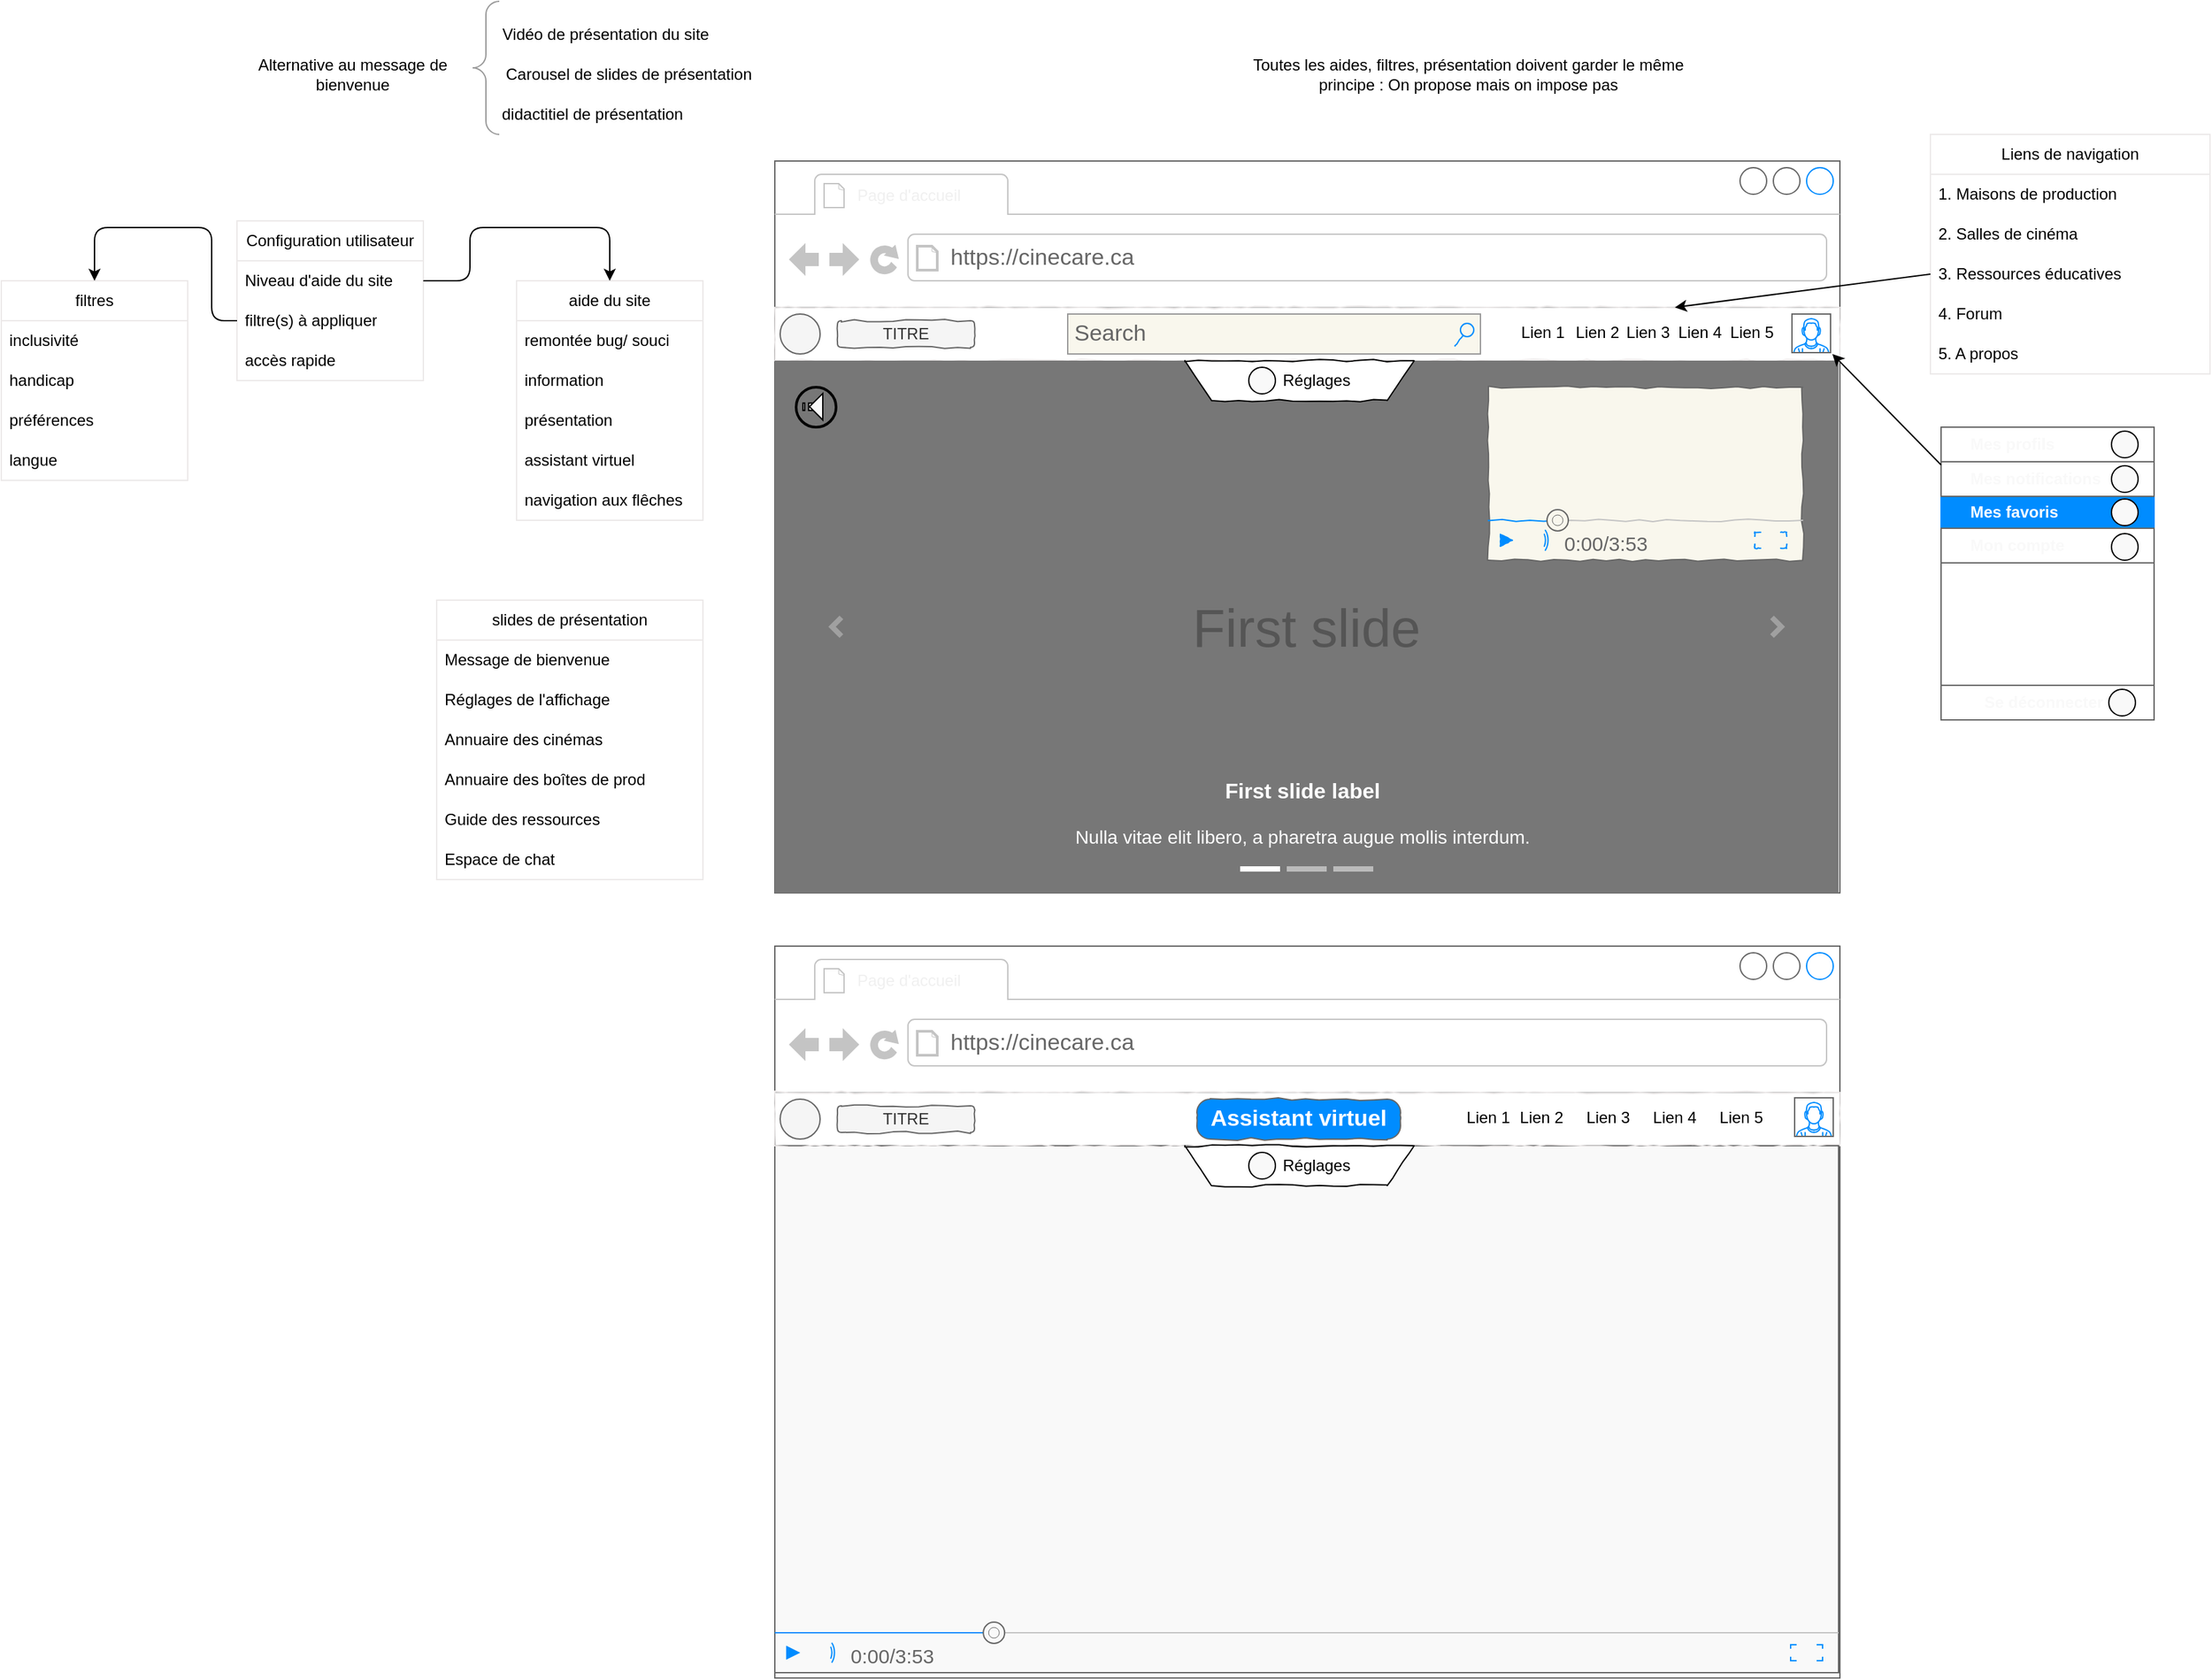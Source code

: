 <mxfile>
    <diagram id="3q-qG4mRz-fF5L1ljN0T" name="Accueil - Wireframe">
        <mxGraphModel dx="4029" dy="1125" grid="1" gridSize="10" guides="1" tooltips="1" connect="1" arrows="1" fold="1" page="1" pageScale="1" pageWidth="827" pageHeight="1169" math="0" shadow="0">
            <root>
                <mxCell id="0"/>
                <mxCell id="1" parent="0"/>
                <mxCell id="2" value="" style="strokeWidth=1;shadow=0;dashed=0;align=center;html=1;shape=mxgraph.mockup.containers.browserWindow;rSize=0;strokeColor=#666666;strokeColor2=#008cff;strokeColor3=#c4c4c4;mainText=,;recursiveResize=0;fillColor=default;" parent="1" vertex="1">
                    <mxGeometry x="-386" y="160" width="800" height="550" as="geometry"/>
                </mxCell>
                <mxCell id="3" value="&lt;span style=&quot;color: rgb(240, 240, 240); font-size: 12px; text-align: center;&quot;&gt;Page d'accueil&lt;/span&gt;" style="strokeWidth=1;shadow=0;dashed=0;align=center;html=1;shape=mxgraph.mockup.containers.anchor;fontSize=17;fontColor=#666666;align=left;" parent="2" vertex="1">
                    <mxGeometry x="60" y="12" width="110" height="26" as="geometry"/>
                </mxCell>
                <mxCell id="4" value="https://cinecare.ca" style="strokeWidth=1;shadow=0;dashed=0;align=center;html=1;shape=mxgraph.mockup.containers.anchor;rSize=0;fontSize=17;fontColor=#666666;align=left;" parent="2" vertex="1">
                    <mxGeometry x="130" y="60" width="250" height="26" as="geometry"/>
                </mxCell>
                <mxCell id="5" value="" style="rounded=0;whiteSpace=wrap;html=1;comic=1;fillColor=none;strokeColor=#ece9e9;" parent="2" vertex="1">
                    <mxGeometry y="110" width="800" height="40" as="geometry"/>
                </mxCell>
                <mxCell id="6" value="TITRE" style="rounded=1;whiteSpace=wrap;html=1;strokeColor=#666666;fillColor=#f5f5f5;comic=1;fontColor=#333333;" parent="2" vertex="1">
                    <mxGeometry x="47" y="120" width="103" height="20" as="geometry"/>
                </mxCell>
                <mxCell id="7" value="" style="ellipse;whiteSpace=wrap;html=1;aspect=fixed;strokeColor=#666666;fillColor=#f5f5f5;comic=1;fontColor=#333333;" parent="2" vertex="1">
                    <mxGeometry x="4" y="115" width="30" height="30" as="geometry"/>
                </mxCell>
                <mxCell id="8" value="First slide" style="html=1;shadow=0;dashed=0;strokeColor=none;strokeWidth=1;fillColor=#777777;fontColor=#555555;whiteSpace=wrap;align=center;verticalAlign=middle;fontStyle=0;fontSize=40;" parent="2" vertex="1">
                    <mxGeometry y="150" width="799" height="400" as="geometry"/>
                </mxCell>
                <mxCell id="9" value="" style="html=1;verticalLabelPosition=bottom;labelBackgroundColor=#ffffff;verticalAlign=top;shadow=0;dashed=0;strokeWidth=4;shape=mxgraph.ios7.misc.more;strokeColor=#a0a0a0;fillColor=#F9F9F9;" parent="8" vertex="1">
                    <mxGeometry x="1" y="0.5" width="7" height="14" relative="1" as="geometry">
                        <mxPoint x="-50" y="-7" as="offset"/>
                    </mxGeometry>
                </mxCell>
                <mxCell id="10" value="" style="flipH=1;html=1;verticalLabelPosition=bottom;labelBackgroundColor=#ffffff;verticalAlign=top;shadow=0;dashed=0;strokeWidth=4;shape=mxgraph.ios7.misc.more;strokeColor=#a0a0a0;fillColor=#F9F9F9;" parent="8" vertex="1">
                    <mxGeometry y="0.5" width="7" height="14" relative="1" as="geometry">
                        <mxPoint x="43" y="-7" as="offset"/>
                    </mxGeometry>
                </mxCell>
                <mxCell id="11" value="" style="html=1;shadow=0;strokeColor=none;fillColor=#ffffff;" parent="8" vertex="1">
                    <mxGeometry x="0.5" y="1" width="30" height="4" relative="1" as="geometry">
                        <mxPoint x="-50" y="-20" as="offset"/>
                    </mxGeometry>
                </mxCell>
                <mxCell id="12" value="" style="html=1;shadow=0;strokeColor=none;fillColor=#BBBBBB;" parent="8" vertex="1">
                    <mxGeometry x="0.5" y="1" width="30" height="4" relative="1" as="geometry">
                        <mxPoint x="-15" y="-20" as="offset"/>
                    </mxGeometry>
                </mxCell>
                <mxCell id="13" value="" style="html=1;shadow=0;strokeColor=none;fillColor=#BBBBBB;" parent="8" vertex="1">
                    <mxGeometry x="0.5" y="1" width="30" height="4" relative="1" as="geometry">
                        <mxPoint x="20" y="-20" as="offset"/>
                    </mxGeometry>
                </mxCell>
                <mxCell id="14" value="&lt;font style=&quot;font-size: 16px&quot;&gt;&lt;b&gt;First slide label&lt;/b&gt;&lt;/font&gt;&lt;br style=&quot;font-size: 14px&quot;&gt;&lt;br style=&quot;font-size: 14px&quot;&gt;Nulla vitae elit libero, a pharetra augue mollis interdum." style="html=1;shadow=0;strokeColor=none;fillColor=none;resizeWidth=1;fontColor=#FFFFFF;fontSize=14;" parent="8" vertex="1">
                    <mxGeometry y="1" width="791.98" height="60" relative="1" as="geometry">
                        <mxPoint y="-90" as="offset"/>
                    </mxGeometry>
                </mxCell>
                <mxCell id="15" value="" style="group" parent="8" vertex="1" connectable="0">
                    <mxGeometry x="16" y="70" width="30" height="30" as="geometry"/>
                </mxCell>
                <mxCell id="16" value="" style="rounded=0;whiteSpace=wrap;html=1;fillColor=#F9F9F9;rotation=-90;" parent="8" vertex="1">
                    <mxGeometry x="19" y="34.02" width="5.53" height="1.29" as="geometry"/>
                </mxCell>
                <mxCell id="17" value="" style="rounded=0;whiteSpace=wrap;html=1;fillColor=#F9F9F9;rotation=-90;" parent="8" vertex="1">
                    <mxGeometry x="25.25" y="32.04" width="5.53" height="5.25" as="geometry"/>
                </mxCell>
                <mxCell id="18" value="" style="shape=trapezoid;perimeter=trapezoidPerimeter;whiteSpace=wrap;html=1;fixedSize=1;fillColor=#F9F9F9;rotation=-90;" parent="8" vertex="1">
                    <mxGeometry x="21.02" y="29.667" width="20" height="10" as="geometry"/>
                </mxCell>
                <mxCell id="19" value="" style="ellipse;whiteSpace=wrap;html=1;aspect=fixed;fillColor=none;strokeWidth=2;" parent="8" vertex="1">
                    <mxGeometry x="16" y="20" width="30" height="30" as="geometry"/>
                </mxCell>
                <mxCell id="20" value="" style="group" parent="8" vertex="1" connectable="0">
                    <mxGeometry x="876" y="50" width="160" height="220" as="geometry"/>
                </mxCell>
                <mxCell id="21" value="" style="strokeWidth=1;shadow=0;dashed=0;align=center;html=1;shape=mxgraph.mockup.containers.rrect;rSize=0;strokeColor=#666666;" parent="20" vertex="1">
                    <mxGeometry width="160" height="220" as="geometry"/>
                </mxCell>
                <mxCell id="22" value="" style="strokeColor=inherit;fillColor=inherit;gradientColor=inherit;strokeWidth=1;shadow=0;dashed=0;align=left;html=1;shape=mxgraph.mockup.containers.rrect;rSize=0;fontSize=12;fontColor=#F9F9F9;fontStyle=1;resizeWidth=1;labelPosition=center;verticalLabelPosition=middle;verticalAlign=middle;" parent="21" vertex="1">
                    <mxGeometry width="160" height="26" relative="1" as="geometry"/>
                </mxCell>
                <mxCell id="23" value="" style="strokeColor=inherit;fillColor=inherit;gradientColor=inherit;strokeWidth=1;shadow=0;dashed=0;align=left;html=1;shape=mxgraph.mockup.containers.rrect;rSize=0;fontSize=12;fontColor=#F9F9F9;fontStyle=1;resizeWidth=1;labelPosition=center;verticalLabelPosition=middle;verticalAlign=middle;" parent="21" vertex="1">
                    <mxGeometry width="160" height="26" relative="1" as="geometry">
                        <mxPoint y="26" as="offset"/>
                    </mxGeometry>
                </mxCell>
                <mxCell id="24" value="" style="strokeWidth=1;shadow=0;dashed=0;align=left;html=1;shape=mxgraph.mockup.containers.rrect;rSize=0;fontSize=12;fontColor=#ffffff;fontStyle=1;fillColor=#008cff;strokeColor=#008cff;resizeWidth=1;labelPosition=center;verticalLabelPosition=middle;verticalAlign=middle;" parent="21" vertex="1">
                    <mxGeometry width="160" height="23" relative="1" as="geometry">
                        <mxPoint y="53" as="offset"/>
                    </mxGeometry>
                </mxCell>
                <mxCell id="25" value="" style="strokeColor=inherit;fillColor=inherit;gradientColor=inherit;strokeWidth=1;shadow=0;dashed=0;align=left;html=1;shape=mxgraph.mockup.containers.rrect;rSize=0;fontSize=12;fontColor=#F9F9F9;fontStyle=1;resizeWidth=1;labelPosition=center;verticalLabelPosition=middle;verticalAlign=middle;" parent="21" vertex="1">
                    <mxGeometry y="1" width="160" height="26" relative="1" as="geometry">
                        <mxPoint y="-144" as="offset"/>
                    </mxGeometry>
                </mxCell>
                <mxCell id="26" value="&lt;div style=&quot;font-size: 12px;&quot;&gt;&lt;span style=&quot;font-size: 12px; background-color: initial;&quot;&gt;Se déconnecter&amp;nbsp;&amp;nbsp;&lt;/span&gt;&lt;/div&gt;" style="strokeColor=inherit;fillColor=inherit;gradientColor=inherit;strokeWidth=1;shadow=0;dashed=0;align=center;html=1;shape=mxgraph.mockup.containers.rrect;rSize=0;fontSize=12;fontColor=#F9F9F9;fontStyle=1;resizeWidth=1;" parent="21" vertex="1">
                    <mxGeometry y="194" width="160" height="26" as="geometry"/>
                </mxCell>
                <mxCell id="27" value="" style="ellipse;whiteSpace=wrap;html=1;aspect=fixed;fillColor=#F9F9F9;" parent="21" vertex="1">
                    <mxGeometry x="126" y="197" width="20" height="20" as="geometry"/>
                </mxCell>
                <mxCell id="28" value="" style="ellipse;whiteSpace=wrap;html=1;aspect=fixed;fillColor=#F9F9F9;" parent="21" vertex="1">
                    <mxGeometry x="128" y="29" width="20" height="20" as="geometry"/>
                </mxCell>
                <mxCell id="29" value="" style="ellipse;whiteSpace=wrap;html=1;aspect=fixed;fillColor=#F9F9F9;" parent="21" vertex="1">
                    <mxGeometry x="128" y="80" width="20" height="20" as="geometry"/>
                </mxCell>
                <mxCell id="30" value="&lt;span style=&quot;font-weight: 700;&quot;&gt;Mes profils&lt;/span&gt;" style="text;html=1;strokeColor=none;fillColor=none;align=left;verticalAlign=middle;whiteSpace=wrap;rounded=0;fontSize=12;fontColor=#F9F9F9;" parent="21" vertex="1">
                    <mxGeometry x="20" width="140" height="26" as="geometry"/>
                </mxCell>
                <mxCell id="31" value="" style="ellipse;whiteSpace=wrap;html=1;aspect=fixed;fillColor=#F9F9F9;" parent="20" vertex="1">
                    <mxGeometry x="128" y="3" width="20" height="20" as="geometry"/>
                </mxCell>
                <mxCell id="32" value="" style="ellipse;whiteSpace=wrap;html=1;aspect=fixed;fillColor=#F9F9F9;" parent="20" vertex="1">
                    <mxGeometry x="128" y="54" width="20" height="20" as="geometry"/>
                </mxCell>
                <mxCell id="33" value="&lt;span style=&quot;font-weight: 700;&quot;&gt;Mes notifications&lt;/span&gt;" style="text;html=1;strokeColor=none;fillColor=none;align=left;verticalAlign=middle;whiteSpace=wrap;rounded=0;fontSize=12;fontColor=#F9F9F9;" parent="20" vertex="1">
                    <mxGeometry x="20" y="26" width="140" height="26" as="geometry"/>
                </mxCell>
                <mxCell id="34" value="&lt;span style=&quot;color: rgb(255, 255, 255); font-weight: 700;&quot;&gt;Mes favoris&lt;/span&gt;" style="text;html=1;strokeColor=none;fillColor=none;align=left;verticalAlign=middle;whiteSpace=wrap;rounded=0;fontSize=12;fontColor=#F9F9F9;" parent="20" vertex="1">
                    <mxGeometry x="20" y="51" width="140" height="25" as="geometry"/>
                </mxCell>
                <mxCell id="35" value="&lt;span style=&quot;font-weight: 700;&quot;&gt;Mon compte&lt;/span&gt;" style="text;html=1;strokeColor=none;fillColor=none;align=left;verticalAlign=middle;whiteSpace=wrap;rounded=0;fontSize=12;fontColor=#F9F9F9;" parent="20" vertex="1">
                    <mxGeometry x="20" y="76" width="140" height="26" as="geometry"/>
                </mxCell>
                <mxCell id="36" value="" style="verticalLabelPosition=bottom;shadow=0;dashed=0;align=center;html=1;verticalAlign=top;strokeWidth=1;shape=mxgraph.mockup.containers.videoPlayer;strokeColor=#666666;strokeColor2=#008cff;strokeColor3=#c4c4c4;textColor=#666666;fillColor2=#008cff;barHeight=30;barPos=20;rounded=1;comic=1;fontFamily=Helvetica;fontSize=14;fontColor=default;fillColor=#f9f7ed;" parent="8" vertex="1">
                    <mxGeometry x="536" y="20" width="236" height="130" as="geometry"/>
                </mxCell>
                <mxCell id="37" value="Lien 3" style="text;html=1;strokeColor=none;fillColor=none;align=center;verticalAlign=middle;whiteSpace=wrap;rounded=0;" parent="2" vertex="1">
                    <mxGeometry x="626" y="114" width="60" height="30" as="geometry"/>
                </mxCell>
                <mxCell id="38" value="" style="group" parent="2" vertex="1" connectable="0">
                    <mxGeometry x="308" y="150" width="172" height="30" as="geometry"/>
                </mxCell>
                <mxCell id="39" value="" style="shape=trapezoid;perimeter=trapezoidPerimeter;whiteSpace=wrap;html=1;fixedSize=1;rotation=-180;comic=1" parent="38" vertex="1">
                    <mxGeometry width="172" height="30" as="geometry"/>
                </mxCell>
                <mxCell id="40" value="" style="group" parent="38" vertex="1" connectable="0">
                    <mxGeometry x="48" width="81" height="30" as="geometry"/>
                </mxCell>
                <mxCell id="41" value="" style="ellipse;whiteSpace=wrap;html=1;aspect=fixed;fillColor=#F9F9F9;" parent="40" vertex="1">
                    <mxGeometry y="5" width="20" height="20" as="geometry"/>
                </mxCell>
                <mxCell id="42" value="Réglages" style="text;html=1;strokeColor=none;fillColor=none;align=center;verticalAlign=middle;whiteSpace=wrap;rounded=0;" parent="40" vertex="1">
                    <mxGeometry x="21" width="60" height="30" as="geometry"/>
                </mxCell>
                <mxCell id="43" value="" style="strokeWidth=1;shadow=0;dashed=0;align=center;html=1;shape=mxgraph.mockup.containers.browserWindow;rSize=0;strokeColor=#666666;strokeColor2=#008cff;strokeColor3=#c4c4c4;mainText=,;recursiveResize=0;fillColor=default;" parent="1" vertex="1">
                    <mxGeometry x="-386" y="750" width="800" height="550" as="geometry"/>
                </mxCell>
                <mxCell id="44" value="" style="verticalLabelPosition=bottom;shadow=0;dashed=0;align=center;html=1;verticalAlign=top;strokeWidth=1;shape=mxgraph.mockup.containers.videoPlayer;strokeColor=#666666;strokeColor2=#008cff;strokeColor3=#c4c4c4;textColor=#666666;fillColor2=#008cff;barHeight=30;barPos=20;fillColor=#F9F9F9;" parent="43" vertex="1">
                    <mxGeometry y="150" width="799" height="396" as="geometry"/>
                </mxCell>
                <mxCell id="45" value="&lt;span style=&quot;color: rgb(240, 240, 240); font-size: 12px; text-align: center;&quot;&gt;Page d'accueil&lt;/span&gt;" style="strokeWidth=1;shadow=0;dashed=0;align=center;html=1;shape=mxgraph.mockup.containers.anchor;fontSize=17;fontColor=#666666;align=left;" parent="43" vertex="1">
                    <mxGeometry x="60" y="12" width="110" height="26" as="geometry"/>
                </mxCell>
                <mxCell id="46" value="https://cinecare.ca" style="strokeWidth=1;shadow=0;dashed=0;align=center;html=1;shape=mxgraph.mockup.containers.anchor;rSize=0;fontSize=17;fontColor=#666666;align=left;" parent="43" vertex="1">
                    <mxGeometry x="130" y="60" width="250" height="26" as="geometry"/>
                </mxCell>
                <mxCell id="47" value="" style="rounded=0;whiteSpace=wrap;html=1;comic=1;fillColor=none;strokeColor=#ece9e9;" parent="43" vertex="1">
                    <mxGeometry y="110" width="800" height="40" as="geometry"/>
                </mxCell>
                <mxCell id="48" value="TITRE" style="rounded=1;whiteSpace=wrap;html=1;strokeColor=#666666;fillColor=#f5f5f5;comic=1;fontColor=#333333;" parent="43" vertex="1">
                    <mxGeometry x="47" y="120" width="103" height="20" as="geometry"/>
                </mxCell>
                <mxCell id="49" value="" style="ellipse;whiteSpace=wrap;html=1;aspect=fixed;strokeColor=#666666;fillColor=#f5f5f5;comic=1;fontColor=#333333;" parent="43" vertex="1">
                    <mxGeometry x="4" y="115" width="30" height="30" as="geometry"/>
                </mxCell>
                <mxCell id="50" value="Lien 3" style="text;html=1;strokeColor=none;fillColor=none;align=center;verticalAlign=middle;whiteSpace=wrap;rounded=0;" parent="43" vertex="1">
                    <mxGeometry x="596" y="114" width="60" height="30" as="geometry"/>
                </mxCell>
                <mxCell id="51" value="" style="shape=trapezoid;perimeter=trapezoidPerimeter;whiteSpace=wrap;html=1;fixedSize=1;rotation=-180;comic=1" parent="43" vertex="1">
                    <mxGeometry x="308" y="150" width="172" height="30" as="geometry"/>
                </mxCell>
                <mxCell id="52" value="" style="group" parent="43" vertex="1" connectable="0">
                    <mxGeometry x="356" y="150" width="81" height="30" as="geometry"/>
                </mxCell>
                <mxCell id="53" value="" style="ellipse;whiteSpace=wrap;html=1;aspect=fixed;fillColor=#F9F9F9;" parent="52" vertex="1">
                    <mxGeometry y="5" width="20" height="20" as="geometry"/>
                </mxCell>
                <mxCell id="54" value="Réglages" style="text;html=1;strokeColor=none;fillColor=none;align=center;verticalAlign=middle;whiteSpace=wrap;rounded=0;" parent="52" vertex="1">
                    <mxGeometry x="21" width="60" height="30" as="geometry"/>
                </mxCell>
                <mxCell id="55" value="Assistant virtuel" style="strokeWidth=1;shadow=0;dashed=0;align=center;html=1;shape=mxgraph.mockup.buttons.button;strokeColor=#666666;fontColor=#ffffff;mainText=;buttonStyle=round;fontSize=17;fontStyle=1;fillColor=#008cff;whiteSpace=wrap;rounded=1;comic=1;fontFamily=Helvetica;" parent="43" vertex="1">
                    <mxGeometry x="317" y="115" width="153" height="30" as="geometry"/>
                </mxCell>
                <mxCell id="56" value="" style="group" parent="1" vertex="1" connectable="0">
                    <mxGeometry x="120" y="864" width="250" height="30" as="geometry"/>
                </mxCell>
                <mxCell id="57" value="Lien 4" style="text;html=1;strokeColor=none;fillColor=none;align=center;verticalAlign=middle;whiteSpace=wrap;rounded=0;" parent="56" vertex="1">
                    <mxGeometry x="140" width="60" height="30" as="geometry"/>
                </mxCell>
                <mxCell id="58" value="Lien 5" style="text;html=1;strokeColor=none;fillColor=none;align=center;verticalAlign=middle;whiteSpace=wrap;rounded=0;" parent="56" vertex="1">
                    <mxGeometry x="190" width="60" height="30" as="geometry"/>
                </mxCell>
                <mxCell id="59" value="Lien 2" style="text;html=1;strokeColor=none;fillColor=none;align=center;verticalAlign=middle;whiteSpace=wrap;rounded=0;" parent="56" vertex="1">
                    <mxGeometry x="40" width="60" height="30" as="geometry"/>
                </mxCell>
                <mxCell id="60" value="Lien 1" style="text;html=1;strokeColor=none;fillColor=none;align=center;verticalAlign=middle;whiteSpace=wrap;rounded=0;" parent="56" vertex="1">
                    <mxGeometry width="60" height="30" as="geometry"/>
                </mxCell>
                <mxCell id="61" value="slides de présentation" style="swimlane;fontStyle=0;childLayout=stackLayout;horizontal=1;startSize=30;horizontalStack=0;resizeParent=1;resizeParentMax=0;resizeLast=0;collapsible=1;marginBottom=0;whiteSpace=wrap;html=1;strokeColor=#ece9e9;fillColor=default;" parent="1" vertex="1">
                    <mxGeometry x="-640" y="490" width="200" height="210" as="geometry"/>
                </mxCell>
                <mxCell id="62" value="&lt;span style=&quot;text-align: center;&quot;&gt;Message de bienvenue&lt;/span&gt;" style="text;strokeColor=none;fillColor=none;align=left;verticalAlign=middle;spacingLeft=4;spacingRight=4;overflow=hidden;points=[[0,0.5],[1,0.5]];portConstraint=eastwest;rotatable=0;whiteSpace=wrap;html=1;" parent="61" vertex="1">
                    <mxGeometry y="30" width="200" height="30" as="geometry"/>
                </mxCell>
                <mxCell id="63" value="Réglages de l'affichage" style="text;strokeColor=none;fillColor=none;align=left;verticalAlign=middle;spacingLeft=4;spacingRight=4;overflow=hidden;points=[[0,0.5],[1,0.5]];portConstraint=eastwest;rotatable=0;whiteSpace=wrap;html=1;" parent="61" vertex="1">
                    <mxGeometry y="60" width="200" height="30" as="geometry"/>
                </mxCell>
                <mxCell id="64" value="Annuaire des cinémas" style="text;strokeColor=none;fillColor=none;align=left;verticalAlign=middle;spacingLeft=4;spacingRight=4;overflow=hidden;points=[[0,0.5],[1,0.5]];portConstraint=eastwest;rotatable=0;whiteSpace=wrap;html=1;" parent="61" vertex="1">
                    <mxGeometry y="90" width="200" height="30" as="geometry"/>
                </mxCell>
                <mxCell id="65" value="Annuaire des boîtes de prod&amp;nbsp;" style="text;strokeColor=none;fillColor=none;align=left;verticalAlign=middle;spacingLeft=4;spacingRight=4;overflow=hidden;points=[[0,0.5],[1,0.5]];portConstraint=eastwest;rotatable=0;whiteSpace=wrap;html=1;" parent="61" vertex="1">
                    <mxGeometry y="120" width="200" height="30" as="geometry"/>
                </mxCell>
                <mxCell id="66" value="Guide des ressources" style="text;strokeColor=none;fillColor=none;align=left;verticalAlign=middle;spacingLeft=4;spacingRight=4;overflow=hidden;points=[[0,0.5],[1,0.5]];portConstraint=eastwest;rotatable=0;whiteSpace=wrap;html=1;" parent="61" vertex="1">
                    <mxGeometry y="150" width="200" height="30" as="geometry"/>
                </mxCell>
                <mxCell id="67" value="Espace de chat" style="text;strokeColor=none;fillColor=none;align=left;verticalAlign=middle;spacingLeft=4;spacingRight=4;overflow=hidden;points=[[0,0.5],[1,0.5]];portConstraint=eastwest;rotatable=0;whiteSpace=wrap;html=1;" parent="61" vertex="1">
                    <mxGeometry y="180" width="200" height="30" as="geometry"/>
                </mxCell>
                <mxCell id="68" value="" style="verticalLabelPosition=bottom;shadow=0;dashed=0;align=center;html=1;verticalAlign=top;strokeWidth=1;shape=mxgraph.mockup.containers.userMale;strokeColor=#666666;strokeColor2=#008cff;" parent="1" vertex="1">
                    <mxGeometry x="378" y="275" width="29" height="29" as="geometry"/>
                </mxCell>
                <mxCell id="69" style="edgeStyle=none;html=1;entryX=1.046;entryY=1.035;entryDx=0;entryDy=0;entryPerimeter=0;fontSize=12;fontColor=#F9F9F9;" parent="1" source="21" target="68" edge="1">
                    <mxGeometry relative="1" as="geometry"/>
                </mxCell>
                <mxCell id="70" value="Search" style="strokeWidth=1;shadow=0;dashed=0;align=center;html=1;shape=mxgraph.mockup.forms.searchBox;strokeColor=#999999;mainText=;strokeColor2=#008cff;fontColor=#666666;fontSize=17;align=left;spacingLeft=3;rounded=1;comic=1;fontFamily=Helvetica;fillColor=#f9f7ed;" parent="1" vertex="1">
                    <mxGeometry x="-166" y="275" width="310" height="30" as="geometry"/>
                </mxCell>
                <mxCell id="71" value="" style="verticalLabelPosition=bottom;shadow=0;dashed=0;align=center;html=1;verticalAlign=top;strokeWidth=1;shape=mxgraph.mockup.containers.userMale;strokeColor=#666666;strokeColor2=#008cff;" parent="1" vertex="1">
                    <mxGeometry x="380" y="864" width="29" height="29" as="geometry"/>
                </mxCell>
                <mxCell id="72" value="Liens de navigation" style="swimlane;fontStyle=0;childLayout=stackLayout;horizontal=1;startSize=30;horizontalStack=0;resizeParent=1;resizeParentMax=0;resizeLast=0;collapsible=1;marginBottom=0;whiteSpace=wrap;html=1;strokeColor=#ece9e9;fillColor=default;" parent="1" vertex="1">
                    <mxGeometry x="482" y="140" width="210" height="180" as="geometry"/>
                </mxCell>
                <mxCell id="73" value="1. Maisons de production" style="text;strokeColor=none;fillColor=none;align=left;verticalAlign=middle;spacingLeft=4;spacingRight=4;overflow=hidden;points=[[0,0.5],[1,0.5]];portConstraint=eastwest;rotatable=0;whiteSpace=wrap;html=1;" parent="72" vertex="1">
                    <mxGeometry y="30" width="210" height="30" as="geometry"/>
                </mxCell>
                <mxCell id="74" value="2. Salles de cinéma" style="text;strokeColor=none;fillColor=none;align=left;verticalAlign=middle;spacingLeft=4;spacingRight=4;overflow=hidden;points=[[0,0.5],[1,0.5]];portConstraint=eastwest;rotatable=0;whiteSpace=wrap;html=1;" parent="72" vertex="1">
                    <mxGeometry y="60" width="210" height="30" as="geometry"/>
                </mxCell>
                <mxCell id="75" value="3. Ressources éducatives" style="text;strokeColor=none;fillColor=none;align=left;verticalAlign=middle;spacingLeft=4;spacingRight=4;overflow=hidden;points=[[0,0.5],[1,0.5]];portConstraint=eastwest;rotatable=0;whiteSpace=wrap;html=1;" parent="72" vertex="1">
                    <mxGeometry y="90" width="210" height="30" as="geometry"/>
                </mxCell>
                <mxCell id="76" value="4. Forum" style="text;strokeColor=none;fillColor=none;align=left;verticalAlign=middle;spacingLeft=4;spacingRight=4;overflow=hidden;points=[[0,0.5],[1,0.5]];portConstraint=eastwest;rotatable=0;whiteSpace=wrap;html=1;" parent="72" vertex="1">
                    <mxGeometry y="120" width="210" height="30" as="geometry"/>
                </mxCell>
                <mxCell id="77" value="5. A propos" style="text;strokeColor=none;fillColor=none;align=left;verticalAlign=middle;spacingLeft=4;spacingRight=4;overflow=hidden;points=[[0,0.5],[1,0.5]];portConstraint=eastwest;rotatable=0;whiteSpace=wrap;html=1;" parent="72" vertex="1">
                    <mxGeometry y="150" width="210" height="30" as="geometry"/>
                </mxCell>
                <mxCell id="78" value="" style="group" parent="1" vertex="1" connectable="0">
                    <mxGeometry x="128" y="274" width="250" height="30" as="geometry"/>
                </mxCell>
                <mxCell id="79" value="Lien 4" style="text;html=1;strokeColor=none;fillColor=none;align=center;verticalAlign=middle;whiteSpace=wrap;rounded=0;" parent="78" vertex="1">
                    <mxGeometry x="151" width="60" height="30" as="geometry"/>
                </mxCell>
                <mxCell id="80" value="Lien 5" style="text;html=1;strokeColor=none;fillColor=none;align=center;verticalAlign=middle;whiteSpace=wrap;rounded=0;" parent="78" vertex="1">
                    <mxGeometry x="190" width="60" height="30" as="geometry"/>
                </mxCell>
                <mxCell id="81" value="Lien 2" style="text;html=1;strokeColor=none;fillColor=none;align=center;verticalAlign=middle;whiteSpace=wrap;rounded=0;" parent="78" vertex="1">
                    <mxGeometry x="74" width="60" height="30" as="geometry"/>
                </mxCell>
                <mxCell id="82" value="Lien 1" style="text;html=1;strokeColor=none;fillColor=none;align=center;verticalAlign=middle;whiteSpace=wrap;rounded=0;" parent="78" vertex="1">
                    <mxGeometry x="33" width="60" height="30" as="geometry"/>
                </mxCell>
                <mxCell id="83" style="edgeStyle=none;html=1;entryX=0.845;entryY=0;entryDx=0;entryDy=0;exitX=0;exitY=0.5;exitDx=0;exitDy=0;entryPerimeter=0;" parent="1" source="75" target="5" edge="1">
                    <mxGeometry relative="1" as="geometry"/>
                </mxCell>
                <mxCell id="84" value="Vidéo de présentation du site" style="text;html=1;strokeColor=none;fillColor=none;align=center;verticalAlign=middle;whiteSpace=wrap;rounded=0;" parent="1" vertex="1">
                    <mxGeometry x="-593" y="50" width="160" height="30" as="geometry"/>
                </mxCell>
                <mxCell id="85" value="Carousel de slides de présentation&lt;span style=&quot;color: rgba(0, 0, 0, 0); font-family: monospace; font-size: 0px;&quot;&gt;%3CmxGraphModel%3E%3Croot%3E%3CmxCell%20id%3D%220%22%2F%3E%3CmxCell%20id%3D%221%22%20parent%3D%220%22%2F%3E%3CmxCell%20id%3D%222%22%20value%3D%22Vid%C3%A9o%20de%20pr%C3%A9sentation%20du%20site%22%20style%3D%22text%3Bhtml%3D1%3BstrokeColor%3Dnone%3BfillColor%3Dnone%3Balign%3Dcenter%3BverticalAlign%3Dmiddle%3BwhiteSpace%3Dwrap%3Brounded%3D0%3B%22%20vertex%3D%221%22%20parent%3D%221%22%3E%3CmxGeometry%20x%3D%22-610%22%20y%3D%22180%22%20width%3D%22160%22%20height%3D%2230%22%20as%3D%22geometry%22%2F%3E%3C%2FmxCell%3E%3C%2Froot%3E%3C%2FmxGraphModel%3E&lt;/span&gt;" style="text;html=1;strokeColor=none;fillColor=none;align=left;verticalAlign=middle;whiteSpace=wrap;rounded=0;" parent="1" vertex="1">
                    <mxGeometry x="-590" y="80" width="200" height="30" as="geometry"/>
                </mxCell>
                <mxCell id="86" value="Configuration utilisateur" style="swimlane;fontStyle=0;childLayout=stackLayout;horizontal=1;startSize=30;horizontalStack=0;resizeParent=1;resizeParentMax=0;resizeLast=0;collapsible=1;marginBottom=0;whiteSpace=wrap;html=1;strokeColor=#ece9e9;fillColor=default;" parent="1" vertex="1">
                    <mxGeometry x="-790" y="205" width="140" height="120" as="geometry"/>
                </mxCell>
                <mxCell id="87" value="&lt;span style=&quot;text-align: center;&quot;&gt;Niveau d'aide du site&lt;/span&gt;" style="text;strokeColor=none;fillColor=none;align=left;verticalAlign=middle;spacingLeft=4;spacingRight=4;overflow=hidden;points=[[0,0.5],[1,0.5]];portConstraint=eastwest;rotatable=0;whiteSpace=wrap;html=1;" parent="86" vertex="1">
                    <mxGeometry y="30" width="140" height="30" as="geometry"/>
                </mxCell>
                <mxCell id="88" value="filtre(s) à appliquer" style="text;strokeColor=none;fillColor=none;align=left;verticalAlign=middle;spacingLeft=4;spacingRight=4;overflow=hidden;points=[[0,0.5],[1,0.5]];portConstraint=eastwest;rotatable=0;whiteSpace=wrap;html=1;" parent="86" vertex="1">
                    <mxGeometry y="60" width="140" height="30" as="geometry"/>
                </mxCell>
                <mxCell id="89" value="accès rapide" style="text;strokeColor=none;fillColor=none;align=left;verticalAlign=middle;spacingLeft=4;spacingRight=4;overflow=hidden;points=[[0,0.5],[1,0.5]];portConstraint=eastwest;rotatable=0;whiteSpace=wrap;html=1;" parent="86" vertex="1">
                    <mxGeometry y="90" width="140" height="30" as="geometry"/>
                </mxCell>
                <mxCell id="90" value="" style="labelPosition=right;align=left;strokeWidth=1;shape=mxgraph.mockup.markup.curlyBrace;html=1;shadow=0;dashed=0;strokeColor=#999999;direction=north;fillColor=default;" parent="1" vertex="1">
                    <mxGeometry x="-613" y="40" width="20" height="100" as="geometry"/>
                </mxCell>
                <mxCell id="91" value="didactitiel de présentation" style="text;html=1;strokeColor=none;fillColor=none;align=left;verticalAlign=middle;whiteSpace=wrap;rounded=0;" parent="1" vertex="1">
                    <mxGeometry x="-593" y="110" width="180" height="30" as="geometry"/>
                </mxCell>
                <mxCell id="92" value="Alternative au message de bienvenue" style="text;html=1;strokeColor=none;fillColor=none;align=center;verticalAlign=middle;whiteSpace=wrap;rounded=0;" parent="1" vertex="1">
                    <mxGeometry x="-783" y="80" width="160" height="30" as="geometry"/>
                </mxCell>
                <mxCell id="93" value="Toutes les aides, filtres, présentation doivent garder le même principe : On propose mais on impose pas" style="text;html=1;strokeColor=none;fillColor=none;align=center;verticalAlign=middle;whiteSpace=wrap;rounded=0;" parent="1" vertex="1">
                    <mxGeometry x="-50" y="80" width="370" height="30" as="geometry"/>
                </mxCell>
                <mxCell id="94" value="aide du site" style="swimlane;fontStyle=0;childLayout=stackLayout;horizontal=1;startSize=30;horizontalStack=0;resizeParent=1;resizeParentMax=0;resizeLast=0;collapsible=1;marginBottom=0;whiteSpace=wrap;html=1;strokeColor=#ece9e9;fillColor=default;" parent="1" vertex="1">
                    <mxGeometry x="-580" y="250" width="140" height="180" as="geometry"/>
                </mxCell>
                <mxCell id="95" value="remontée bug/ souci" style="text;strokeColor=none;fillColor=none;align=left;verticalAlign=middle;spacingLeft=4;spacingRight=4;overflow=hidden;points=[[0,0.5],[1,0.5]];portConstraint=eastwest;rotatable=0;whiteSpace=wrap;html=1;" parent="94" vertex="1">
                    <mxGeometry y="30" width="140" height="30" as="geometry"/>
                </mxCell>
                <mxCell id="96" value="information" style="text;strokeColor=none;fillColor=none;align=left;verticalAlign=middle;spacingLeft=4;spacingRight=4;overflow=hidden;points=[[0,0.5],[1,0.5]];portConstraint=eastwest;rotatable=0;whiteSpace=wrap;html=1;" parent="94" vertex="1">
                    <mxGeometry y="60" width="140" height="30" as="geometry"/>
                </mxCell>
                <mxCell id="97" value="présentation" style="text;strokeColor=none;fillColor=none;align=left;verticalAlign=middle;spacingLeft=4;spacingRight=4;overflow=hidden;points=[[0,0.5],[1,0.5]];portConstraint=eastwest;rotatable=0;whiteSpace=wrap;html=1;" parent="94" vertex="1">
                    <mxGeometry y="90" width="140" height="30" as="geometry"/>
                </mxCell>
                <mxCell id="98" value="assistant virtuel" style="text;strokeColor=none;fillColor=none;align=left;verticalAlign=middle;spacingLeft=4;spacingRight=4;overflow=hidden;points=[[0,0.5],[1,0.5]];portConstraint=eastwest;rotatable=0;whiteSpace=wrap;html=1;" parent="94" vertex="1">
                    <mxGeometry y="120" width="140" height="30" as="geometry"/>
                </mxCell>
                <mxCell id="99" value="navigation aux flêches" style="text;strokeColor=none;fillColor=none;align=left;verticalAlign=middle;spacingLeft=4;spacingRight=4;overflow=hidden;points=[[0,0.5],[1,0.5]];portConstraint=eastwest;rotatable=0;whiteSpace=wrap;html=1;" parent="94" vertex="1">
                    <mxGeometry y="150" width="140" height="30" as="geometry"/>
                </mxCell>
                <mxCell id="100" style="edgeStyle=orthogonalEdgeStyle;html=1;entryX=0.5;entryY=0;entryDx=0;entryDy=0;" parent="1" source="87" target="94" edge="1">
                    <mxGeometry relative="1" as="geometry">
                        <Array as="points">
                            <mxPoint x="-615" y="250"/>
                            <mxPoint x="-615" y="210"/>
                            <mxPoint x="-510" y="210"/>
                        </Array>
                    </mxGeometry>
                </mxCell>
                <mxCell id="101" value="filtres" style="swimlane;fontStyle=0;childLayout=stackLayout;horizontal=1;startSize=30;horizontalStack=0;resizeParent=1;resizeParentMax=0;resizeLast=0;collapsible=1;marginBottom=0;whiteSpace=wrap;html=1;strokeColor=#ece9e9;fillColor=default;" parent="1" vertex="1">
                    <mxGeometry x="-967" y="250" width="140" height="150" as="geometry"/>
                </mxCell>
                <mxCell id="102" value="inclusivité" style="text;strokeColor=none;fillColor=none;align=left;verticalAlign=middle;spacingLeft=4;spacingRight=4;overflow=hidden;points=[[0,0.5],[1,0.5]];portConstraint=eastwest;rotatable=0;whiteSpace=wrap;html=1;" parent="101" vertex="1">
                    <mxGeometry y="30" width="140" height="30" as="geometry"/>
                </mxCell>
                <mxCell id="103" value="handicap" style="text;strokeColor=none;fillColor=none;align=left;verticalAlign=middle;spacingLeft=4;spacingRight=4;overflow=hidden;points=[[0,0.5],[1,0.5]];portConstraint=eastwest;rotatable=0;whiteSpace=wrap;html=1;" parent="101" vertex="1">
                    <mxGeometry y="60" width="140" height="30" as="geometry"/>
                </mxCell>
                <mxCell id="104" value="préférences" style="text;strokeColor=none;fillColor=none;align=left;verticalAlign=middle;spacingLeft=4;spacingRight=4;overflow=hidden;points=[[0,0.5],[1,0.5]];portConstraint=eastwest;rotatable=0;whiteSpace=wrap;html=1;" parent="101" vertex="1">
                    <mxGeometry y="90" width="140" height="30" as="geometry"/>
                </mxCell>
                <mxCell id="105" value="langue" style="text;strokeColor=none;fillColor=none;align=left;verticalAlign=middle;spacingLeft=4;spacingRight=4;overflow=hidden;points=[[0,0.5],[1,0.5]];portConstraint=eastwest;rotatable=0;whiteSpace=wrap;html=1;" parent="101" vertex="1">
                    <mxGeometry y="120" width="140" height="30" as="geometry"/>
                </mxCell>
                <mxCell id="106" style="edgeStyle=orthogonalEdgeStyle;html=1;entryX=0.5;entryY=0;entryDx=0;entryDy=0;" parent="1" source="88" target="101" edge="1">
                    <mxGeometry relative="1" as="geometry">
                        <Array as="points">
                            <mxPoint x="-809" y="280"/>
                            <mxPoint x="-809" y="210"/>
                            <mxPoint x="-897" y="210"/>
                        </Array>
                    </mxGeometry>
                </mxCell>
            </root>
        </mxGraphModel>
    </diagram>
    <diagram id="yp6DBqYDz-d9TuR0Tu2P" name="Annuaire cinémas - wireframe">
        <mxGraphModel dx="2363" dy="728" grid="1" gridSize="10" guides="1" tooltips="1" connect="1" arrows="1" fold="1" page="1" pageScale="1" pageWidth="827" pageHeight="1169" math="0" shadow="0">
            <root>
                <mxCell id="0"/>
                <mxCell id="1" parent="0"/>
                <mxCell id="TH8YpvoHahXcSGclxqTH-1" value="" style="strokeWidth=1;shadow=0;dashed=0;align=center;html=1;shape=mxgraph.mockup.containers.browserWindow;rSize=0;strokeColor=#666666;strokeColor2=#008cff;strokeColor3=#c4c4c4;mainText=,;recursiveResize=0;fillColor=default;" parent="1" vertex="1">
                    <mxGeometry x="-386" y="160" width="800" height="600" as="geometry"/>
                </mxCell>
                <mxCell id="TH8YpvoHahXcSGclxqTH-2" value="&lt;span style=&quot;color: rgb(240, 240, 240); font-size: 12px; text-align: center;&quot;&gt;Annuaire des cinémas&lt;/span&gt;" style="strokeWidth=1;shadow=0;dashed=0;align=center;html=1;shape=mxgraph.mockup.containers.anchor;fontSize=17;fontColor=#666666;align=left;" parent="TH8YpvoHahXcSGclxqTH-1" vertex="1">
                    <mxGeometry x="54" y="12" width="110" height="26" as="geometry"/>
                </mxCell>
                <mxCell id="TH8YpvoHahXcSGclxqTH-3" value="https://cinecare.ca" style="strokeWidth=1;shadow=0;dashed=0;align=center;html=1;shape=mxgraph.mockup.containers.anchor;rSize=0;fontSize=17;fontColor=#666666;align=left;" parent="TH8YpvoHahXcSGclxqTH-1" vertex="1">
                    <mxGeometry x="130" y="60" width="250" height="26" as="geometry"/>
                </mxCell>
                <mxCell id="TH8YpvoHahXcSGclxqTH-4" value="" style="rounded=0;whiteSpace=wrap;html=1;comic=1;fillColor=none;strokeColor=#ece9e9;" parent="TH8YpvoHahXcSGclxqTH-1" vertex="1">
                    <mxGeometry y="110" width="800" height="40" as="geometry"/>
                </mxCell>
                <mxCell id="TH8YpvoHahXcSGclxqTH-5" value="TITRE" style="rounded=1;whiteSpace=wrap;html=1;strokeColor=#666666;fillColor=#f5f5f5;comic=1;fontColor=#333333;" parent="TH8YpvoHahXcSGclxqTH-1" vertex="1">
                    <mxGeometry x="47" y="120" width="103" height="20" as="geometry"/>
                </mxCell>
                <mxCell id="TH8YpvoHahXcSGclxqTH-6" value="" style="ellipse;whiteSpace=wrap;html=1;aspect=fixed;strokeColor=#666666;fillColor=#f5f5f5;comic=1;fontColor=#333333;" parent="TH8YpvoHahXcSGclxqTH-1" vertex="1">
                    <mxGeometry x="4" y="115" width="30" height="30" as="geometry"/>
                </mxCell>
                <mxCell id="TH8YpvoHahXcSGclxqTH-7" value="Lien 3" style="text;html=1;strokeColor=none;fillColor=none;align=center;verticalAlign=middle;whiteSpace=wrap;rounded=0;" parent="TH8YpvoHahXcSGclxqTH-1" vertex="1">
                    <mxGeometry x="626" y="114" width="60" height="30" as="geometry"/>
                </mxCell>
                <mxCell id="TH8YpvoHahXcSGclxqTH-8" value="" style="rounded=0;whiteSpace=wrap;html=1;fontSize=12;fontColor=#F9F9F9;fillColor=none;comic=1;" parent="TH8YpvoHahXcSGclxqTH-1" vertex="1">
                    <mxGeometry x="6" y="160" width="244" height="430" as="geometry"/>
                </mxCell>
                <mxCell id="TH8YpvoHahXcSGclxqTH-9" value="" style="group;fillColor=default;strokeColor=none;" parent="TH8YpvoHahXcSGclxqTH-1" vertex="1" connectable="0">
                    <mxGeometry x="308" y="150" width="172" height="30" as="geometry"/>
                </mxCell>
                <mxCell id="TH8YpvoHahXcSGclxqTH-10" value="" style="shape=trapezoid;perimeter=trapezoidPerimeter;whiteSpace=wrap;html=1;fixedSize=1;rotation=-180;comic=1" parent="TH8YpvoHahXcSGclxqTH-9" vertex="1">
                    <mxGeometry width="172" height="30" as="geometry"/>
                </mxCell>
                <mxCell id="TH8YpvoHahXcSGclxqTH-11" value="" style="group" parent="TH8YpvoHahXcSGclxqTH-9" vertex="1" connectable="0">
                    <mxGeometry x="48" width="81" height="30" as="geometry"/>
                </mxCell>
                <mxCell id="TH8YpvoHahXcSGclxqTH-12" value="" style="ellipse;whiteSpace=wrap;html=1;aspect=fixed;fillColor=#F9F9F9;" parent="TH8YpvoHahXcSGclxqTH-11" vertex="1">
                    <mxGeometry y="5" width="20" height="20" as="geometry"/>
                </mxCell>
                <mxCell id="TH8YpvoHahXcSGclxqTH-13" value="Réglages" style="text;html=1;strokeColor=none;fillColor=none;align=center;verticalAlign=middle;whiteSpace=wrap;rounded=0;" parent="TH8YpvoHahXcSGclxqTH-11" vertex="1">
                    <mxGeometry x="21" width="60" height="30" as="geometry"/>
                </mxCell>
                <mxCell id="TH8YpvoHahXcSGclxqTH-14" value="Search" style="strokeWidth=1;shadow=0;dashed=0;align=center;html=1;shape=mxgraph.mockup.forms.searchBox;strokeColor=#999999;mainText=;strokeColor2=#008cff;fontColor=#666666;fontSize=14;align=left;spacingLeft=3;rounded=1;comic=1;fontFamily=Helvetica;fillColor=#f9f7ed;" parent="TH8YpvoHahXcSGclxqTH-1" vertex="1">
                    <mxGeometry x="220" y="115" width="310" height="30" as="geometry"/>
                </mxCell>
                <mxCell id="TH8YpvoHahXcSGclxqTH-15" value="Search" style="strokeWidth=1;shadow=0;dashed=0;align=center;html=1;shape=mxgraph.mockup.forms.searchBox;strokeColor=#999999;mainText=;strokeColor2=#008cff;fontColor=#666666;fontSize=14;align=left;spacingLeft=3;rounded=1;comic=1;fontFamily=Helvetica;fillColor=#f9f7ed;" parent="TH8YpvoHahXcSGclxqTH-1" vertex="1">
                    <mxGeometry x="23.5" y="180" width="206.5" height="30" as="geometry"/>
                </mxCell>
                <mxCell id="TH8YpvoHahXcSGclxqTH-16" value="&lt;font style=&quot;font-size: 12px;&quot;&gt;Option 1&lt;/font&gt;" style="strokeWidth=1;shadow=0;dashed=0;align=center;html=1;shape=mxgraph.mockup.forms.comboBox;strokeColor=#999999;fillColor=#ddeeff;align=left;fillColor2=#aaddff;mainText=;fontColor=#666666;fontSize=12;spacingLeft=3;rounded=1;comic=1;fontFamily=Helvetica;" parent="TH8YpvoHahXcSGclxqTH-1" vertex="1">
                    <mxGeometry x="23.5" y="220" width="96.5" height="30" as="geometry"/>
                </mxCell>
                <mxCell id="TH8YpvoHahXcSGclxqTH-17" value="" style="verticalLabelPosition=bottom;shadow=0;dashed=0;align=center;html=1;verticalAlign=top;strokeWidth=1;shape=mxgraph.mockup.misc.map;rounded=1;comic=1;strokeColor=#36393d;fontFamily=Helvetica;fontSize=14;fontColor=default;fillColor=#f9f7ed;" parent="TH8YpvoHahXcSGclxqTH-1" vertex="1">
                    <mxGeometry x="16" y="340" width="224" height="240" as="geometry"/>
                </mxCell>
                <mxCell id="TH8YpvoHahXcSGclxqTH-18" value="" style="rounded=0;whiteSpace=wrap;html=1;fontSize=12;fontColor=#F9F9F9;fillColor=none;comic=1;" parent="1" vertex="1">
                    <mxGeometry x="-120" y="340" width="520" height="410" as="geometry"/>
                </mxCell>
                <mxCell id="TH8YpvoHahXcSGclxqTH-19" value="" style="verticalLabelPosition=bottom;shadow=0;dashed=0;align=center;html=1;verticalAlign=top;strokeWidth=1;shape=mxgraph.mockup.containers.userMale;strokeColor=#666666;strokeColor2=#008cff;" parent="1" vertex="1">
                    <mxGeometry x="378" y="275" width="29" height="29" as="geometry"/>
                </mxCell>
                <mxCell id="TH8YpvoHahXcSGclxqTH-20" value="&lt;font style=&quot;font-size: 12px;&quot;&gt;Option 1&lt;/font&gt;" style="strokeWidth=1;shadow=0;dashed=0;align=center;html=1;shape=mxgraph.mockup.forms.comboBox;strokeColor=#999999;fillColor=#ddeeff;align=left;fillColor2=#aaddff;mainText=;fontColor=#666666;fontSize=12;spacingLeft=3;rounded=1;comic=1;fontFamily=Helvetica;" parent="1" vertex="1">
                    <mxGeometry x="-252.5" y="380" width="96.5" height="30" as="geometry"/>
                </mxCell>
                <mxCell id="TH8YpvoHahXcSGclxqTH-21" value="&lt;font style=&quot;font-size: 12px;&quot;&gt;Option 1&lt;/font&gt;" style="strokeWidth=1;shadow=0;dashed=0;align=center;html=1;shape=mxgraph.mockup.forms.comboBox;strokeColor=#999999;fillColor=#ddeeff;align=left;fillColor2=#aaddff;mainText=;fontColor=#666666;fontSize=12;spacingLeft=3;rounded=1;comic=1;fontFamily=Helvetica;" parent="1" vertex="1">
                    <mxGeometry x="-362.5" y="420" width="96.5" height="30" as="geometry"/>
                </mxCell>
                <mxCell id="TH8YpvoHahXcSGclxqTH-22" value="&lt;font style=&quot;font-size: 12px;&quot;&gt;Option 1&lt;/font&gt;" style="strokeWidth=1;shadow=0;dashed=0;align=center;html=1;shape=mxgraph.mockup.forms.comboBox;strokeColor=#999999;fillColor=#ddeeff;align=left;fillColor2=#aaddff;mainText=;fontColor=#666666;fontSize=12;spacingLeft=3;rounded=1;comic=1;fontFamily=Helvetica;" parent="1" vertex="1">
                    <mxGeometry x="-252.5" y="420" width="96.5" height="30" as="geometry"/>
                </mxCell>
                <mxCell id="TH8YpvoHahXcSGclxqTH-23" value="&lt;font style=&quot;font-size: 12px;&quot;&gt;Option 1&lt;/font&gt;" style="strokeWidth=1;shadow=0;dashed=0;align=center;html=1;shape=mxgraph.mockup.forms.comboBox;strokeColor=#999999;fillColor=#ddeeff;align=left;fillColor2=#aaddff;mainText=;fontColor=#666666;fontSize=12;spacingLeft=3;rounded=1;comic=1;fontFamily=Helvetica;" parent="1" vertex="1">
                    <mxGeometry x="-362.5" y="460" width="96.5" height="30" as="geometry"/>
                </mxCell>
                <mxCell id="TH8YpvoHahXcSGclxqTH-24" value="&lt;font style=&quot;font-size: 12px;&quot;&gt;Option 1&lt;/font&gt;" style="strokeWidth=1;shadow=0;dashed=0;align=center;html=1;shape=mxgraph.mockup.forms.comboBox;strokeColor=#999999;fillColor=#ddeeff;align=left;fillColor2=#aaddff;mainText=;fontColor=#666666;fontSize=12;spacingLeft=3;rounded=1;comic=1;fontFamily=Helvetica;" parent="1" vertex="1">
                    <mxGeometry x="-252.5" y="460" width="96.5" height="30" as="geometry"/>
                </mxCell>
                <mxCell id="TH8YpvoHahXcSGclxqTH-25" value="Some quick example text to build on the card tit" style="html=1;shadow=0;dashed=0;shape=mxgraph.bootstrap.rrect;rSize=5;strokeColor=#DFDFDF;html=1;whiteSpace=wrap;fillColor=#ffffff;fontColor=#000000;verticalAlign=bottom;align=left;spacing=20;fontSize=14;rounded=1;comic=1;fontFamily=Helvetica;" parent="1" vertex="1">
                    <mxGeometry x="-110" y="350" width="160" height="188.8" as="geometry"/>
                </mxCell>
                <mxCell id="TH8YpvoHahXcSGclxqTH-26" value="Image cap" style="html=1;shadow=0;dashed=0;shape=mxgraph.bootstrap.topButton;rSize=5;perimeter=none;whiteSpace=wrap;fillColor=#868E96;strokeColor=#DFDFDF;fontColor=#DEE2E6;resizeWidth=1;fontSize=18;rounded=1;comic=1;fontFamily=Helvetica;" parent="TH8YpvoHahXcSGclxqTH-25" vertex="1">
                    <mxGeometry width="160" height="110" relative="1" as="geometry"/>
                </mxCell>
                <mxCell id="TH8YpvoHahXcSGclxqTH-27" value="Some quick example text to build on the card tit" style="html=1;shadow=0;dashed=0;shape=mxgraph.bootstrap.rrect;rSize=5;strokeColor=#DFDFDF;html=1;whiteSpace=wrap;fillColor=#ffffff;fontColor=#000000;verticalAlign=bottom;align=left;spacing=20;fontSize=14;rounded=1;comic=1;fontFamily=Helvetica;" parent="1" vertex="1">
                    <mxGeometry x="60" y="350" width="160" height="188.8" as="geometry"/>
                </mxCell>
                <mxCell id="TH8YpvoHahXcSGclxqTH-28" value="Image cap" style="html=1;shadow=0;dashed=0;shape=mxgraph.bootstrap.topButton;rSize=5;perimeter=none;whiteSpace=wrap;fillColor=#868E96;strokeColor=#DFDFDF;fontColor=#DEE2E6;resizeWidth=1;fontSize=18;rounded=1;comic=1;fontFamily=Helvetica;" parent="TH8YpvoHahXcSGclxqTH-27" vertex="1">
                    <mxGeometry width="160" height="110" relative="1" as="geometry"/>
                </mxCell>
                <mxCell id="TH8YpvoHahXcSGclxqTH-29" value="Some quick example text to build on the card tit" style="html=1;shadow=0;dashed=0;shape=mxgraph.bootstrap.rrect;rSize=5;strokeColor=#DFDFDF;html=1;whiteSpace=wrap;fillColor=#ffffff;fontColor=#000000;verticalAlign=bottom;align=left;spacing=20;fontSize=14;rounded=1;comic=1;fontFamily=Helvetica;" parent="1" vertex="1">
                    <mxGeometry x="230" y="350" width="160" height="188.8" as="geometry"/>
                </mxCell>
                <mxCell id="TH8YpvoHahXcSGclxqTH-30" value="Image cap" style="html=1;shadow=0;dashed=0;shape=mxgraph.bootstrap.topButton;rSize=5;perimeter=none;whiteSpace=wrap;fillColor=#868E96;strokeColor=#DFDFDF;fontColor=#DEE2E6;resizeWidth=1;fontSize=18;rounded=1;comic=1;fontFamily=Helvetica;" parent="TH8YpvoHahXcSGclxqTH-29" vertex="1">
                    <mxGeometry width="160" height="110" relative="1" as="geometry"/>
                </mxCell>
                <mxCell id="TH8YpvoHahXcSGclxqTH-31" value="Some quick example text to build on the card tit" style="html=1;shadow=0;dashed=0;shape=mxgraph.bootstrap.rrect;rSize=5;strokeColor=#DFDFDF;html=1;whiteSpace=wrap;fillColor=#ffffff;fontColor=#000000;verticalAlign=bottom;align=left;spacing=20;fontSize=14;rounded=1;comic=1;fontFamily=Helvetica;" parent="1" vertex="1">
                    <mxGeometry x="-110" y="550" width="160" height="188.8" as="geometry"/>
                </mxCell>
                <mxCell id="TH8YpvoHahXcSGclxqTH-32" value="Image cap" style="html=1;shadow=0;dashed=0;shape=mxgraph.bootstrap.topButton;rSize=5;perimeter=none;whiteSpace=wrap;fillColor=#868E96;strokeColor=#DFDFDF;fontColor=#DEE2E6;resizeWidth=1;fontSize=18;rounded=1;comic=1;fontFamily=Helvetica;" parent="TH8YpvoHahXcSGclxqTH-31" vertex="1">
                    <mxGeometry width="160" height="110" relative="1" as="geometry"/>
                </mxCell>
                <mxCell id="TH8YpvoHahXcSGclxqTH-33" value="Some quick example text to build on the card tit" style="html=1;shadow=0;dashed=0;shape=mxgraph.bootstrap.rrect;rSize=5;strokeColor=#DFDFDF;html=1;whiteSpace=wrap;fillColor=#ffffff;fontColor=#000000;verticalAlign=bottom;align=left;spacing=20;fontSize=14;rounded=1;comic=1;fontFamily=Helvetica;" parent="1" vertex="1">
                    <mxGeometry x="60" y="550" width="160" height="188.8" as="geometry"/>
                </mxCell>
                <mxCell id="TH8YpvoHahXcSGclxqTH-34" value="Image cap" style="html=1;shadow=0;dashed=0;shape=mxgraph.bootstrap.topButton;rSize=5;perimeter=none;whiteSpace=wrap;fillColor=#868E96;strokeColor=#DFDFDF;fontColor=#DEE2E6;resizeWidth=1;fontSize=18;rounded=1;comic=1;fontFamily=Helvetica;" parent="TH8YpvoHahXcSGclxqTH-33" vertex="1">
                    <mxGeometry width="160" height="110" relative="1" as="geometry"/>
                </mxCell>
                <mxCell id="TH8YpvoHahXcSGclxqTH-35" value="Some quick example text to build on the card tit" style="html=1;shadow=0;dashed=0;shape=mxgraph.bootstrap.rrect;rSize=5;strokeColor=#DFDFDF;html=1;whiteSpace=wrap;fillColor=#ffffff;fontColor=#000000;verticalAlign=bottom;align=left;spacing=20;fontSize=14;rounded=1;comic=1;fontFamily=Helvetica;" parent="1" vertex="1">
                    <mxGeometry x="230" y="550" width="160" height="188.8" as="geometry"/>
                </mxCell>
                <mxCell id="TH8YpvoHahXcSGclxqTH-36" value="Image cap" style="html=1;shadow=0;dashed=0;shape=mxgraph.bootstrap.topButton;rSize=5;perimeter=none;whiteSpace=wrap;fillColor=#868E96;strokeColor=#DFDFDF;fontColor=#DEE2E6;resizeWidth=1;fontSize=18;rounded=1;comic=1;fontFamily=Helvetica;" parent="TH8YpvoHahXcSGclxqTH-35" vertex="1">
                    <mxGeometry width="160" height="110" relative="1" as="geometry"/>
                </mxCell>
                <mxCell id="TH8YpvoHahXcSGclxqTH-37" value="" style="group" parent="1" vertex="1" connectable="0">
                    <mxGeometry x="480" y="374" width="160" height="188.8" as="geometry"/>
                </mxCell>
                <mxCell id="TH8YpvoHahXcSGclxqTH-38" value="&lt;font color=&quot;#ffffff&quot;&gt;Some quick example text to build on the card tit&lt;/font&gt;&lt;span style=&quot;color: rgb(255, 255, 255);&quot;&gt;Some quick example text to build on the card .&lt;br&gt;&lt;br&gt;&lt;br&gt;&lt;br&gt;&lt;/span&gt;" style="html=1;shadow=0;dashed=0;shape=mxgraph.bootstrap.rrect;rSize=5;strokeColor=#DFDFDF;html=1;whiteSpace=wrap;fillColor=#868e96;fontColor=#000000;verticalAlign=bottom;align=left;spacing=20;fontSize=14;rounded=1;comic=1;fontFamily=Helvetica;comic=1;" parent="TH8YpvoHahXcSGclxqTH-37" vertex="1">
                    <mxGeometry width="160" height="188.8" as="geometry"/>
                </mxCell>
                <mxCell id="TH8YpvoHahXcSGclxqTH-39" value="" style="verticalLabelPosition=bottom;shadow=0;dashed=0;align=center;html=1;verticalAlign=top;strokeWidth=1;shape=mxgraph.mockup.graphics.simpleIcon;strokeColor=#999999;rounded=1;comic=1;fontFamily=Helvetica;fontSize=14;fontColor=#ffffff;fillColor=#f9f7ed;" parent="TH8YpvoHahXcSGclxqTH-37" vertex="1">
                    <mxGeometry x="20" y="140" width="30" height="30" as="geometry"/>
                </mxCell>
                <mxCell id="TH8YpvoHahXcSGclxqTH-40" value="" style="verticalLabelPosition=bottom;shadow=0;dashed=0;align=center;html=1;verticalAlign=top;strokeWidth=1;shape=mxgraph.mockup.graphics.simpleIcon;strokeColor=#999999;rounded=1;comic=1;fontFamily=Helvetica;fontSize=14;fontColor=#ffffff;fillColor=#f9f7ed;" parent="TH8YpvoHahXcSGclxqTH-37" vertex="1">
                    <mxGeometry x="60" y="140" width="30" height="30" as="geometry"/>
                </mxCell>
                <mxCell id="TH8YpvoHahXcSGclxqTH-41" value="" style="verticalLabelPosition=bottom;shadow=0;dashed=0;align=center;html=1;verticalAlign=top;strokeWidth=1;shape=mxgraph.mockup.graphics.simpleIcon;strokeColor=#999999;rounded=1;comic=1;fontFamily=Helvetica;fontSize=14;fontColor=#ffffff;fillColor=#f9f7ed;" parent="TH8YpvoHahXcSGclxqTH-37" vertex="1">
                    <mxGeometry x="100" y="140" width="30" height="30" as="geometry"/>
                </mxCell>
                <mxCell id="TH8YpvoHahXcSGclxqTH-42" value="Verso de la carte" style="text;html=1;strokeColor=none;fillColor=none;align=center;verticalAlign=middle;whiteSpace=wrap;rounded=0;comic=1;fontFamily=Helvetica;fontSize=14;fontColor=#ffffff;" parent="1" vertex="1">
                    <mxGeometry x="500" y="574" width="120" height="30" as="geometry"/>
                </mxCell>
                <mxCell id="TH8YpvoHahXcSGclxqTH-44" value="Liens de navigation" style="swimlane;fontStyle=0;childLayout=stackLayout;horizontal=1;startSize=30;horizontalStack=0;resizeParent=1;resizeParentMax=0;resizeLast=0;collapsible=1;marginBottom=0;whiteSpace=wrap;html=1;strokeColor=#ece9e9;fillColor=default;" parent="1" vertex="1">
                    <mxGeometry x="480" y="140" width="200" height="180" as="geometry"/>
                </mxCell>
                <mxCell id="TH8YpvoHahXcSGclxqTH-45" value="1. Maisons de production" style="text;strokeColor=none;fillColor=none;align=left;verticalAlign=middle;spacingLeft=4;spacingRight=4;overflow=hidden;points=[[0,0.5],[1,0.5]];portConstraint=eastwest;rotatable=0;whiteSpace=wrap;html=1;" parent="TH8YpvoHahXcSGclxqTH-44" vertex="1">
                    <mxGeometry y="30" width="200" height="30" as="geometry"/>
                </mxCell>
                <mxCell id="TH8YpvoHahXcSGclxqTH-46" value="2. Salles de cinéma" style="text;strokeColor=none;fillColor=none;align=left;verticalAlign=middle;spacingLeft=4;spacingRight=4;overflow=hidden;points=[[0,0.5],[1,0.5]];portConstraint=eastwest;rotatable=0;whiteSpace=wrap;html=1;" parent="TH8YpvoHahXcSGclxqTH-44" vertex="1">
                    <mxGeometry y="60" width="200" height="30" as="geometry"/>
                </mxCell>
                <mxCell id="TH8YpvoHahXcSGclxqTH-47" value="3. Ressources éducatives" style="text;strokeColor=none;fillColor=none;align=left;verticalAlign=middle;spacingLeft=4;spacingRight=4;overflow=hidden;points=[[0,0.5],[1,0.5]];portConstraint=eastwest;rotatable=0;whiteSpace=wrap;html=1;" parent="TH8YpvoHahXcSGclxqTH-44" vertex="1">
                    <mxGeometry y="90" width="200" height="30" as="geometry"/>
                </mxCell>
                <mxCell id="TH8YpvoHahXcSGclxqTH-48" value="4. Forum" style="text;strokeColor=none;fillColor=none;align=left;verticalAlign=middle;spacingLeft=4;spacingRight=4;overflow=hidden;points=[[0,0.5],[1,0.5]];portConstraint=eastwest;rotatable=0;whiteSpace=wrap;html=1;" parent="TH8YpvoHahXcSGclxqTH-44" vertex="1">
                    <mxGeometry y="120" width="200" height="30" as="geometry"/>
                </mxCell>
                <mxCell id="TH8YpvoHahXcSGclxqTH-49" value="5. A propos" style="text;strokeColor=none;fillColor=none;align=left;verticalAlign=middle;spacingLeft=4;spacingRight=4;overflow=hidden;points=[[0,0.5],[1,0.5]];portConstraint=eastwest;rotatable=0;whiteSpace=wrap;html=1;" parent="TH8YpvoHahXcSGclxqTH-44" vertex="1">
                    <mxGeometry y="150" width="200" height="30" as="geometry"/>
                </mxCell>
                <mxCell id="TH8YpvoHahXcSGclxqTH-50" value="" style="group" parent="1" vertex="1" connectable="0">
                    <mxGeometry x="128" y="274" width="250" height="30" as="geometry"/>
                </mxCell>
                <mxCell id="TH8YpvoHahXcSGclxqTH-51" value="Lien 4" style="text;html=1;strokeColor=none;fillColor=none;align=center;verticalAlign=middle;whiteSpace=wrap;rounded=0;" parent="TH8YpvoHahXcSGclxqTH-50" vertex="1">
                    <mxGeometry x="151" width="60" height="30" as="geometry"/>
                </mxCell>
                <mxCell id="TH8YpvoHahXcSGclxqTH-52" value="Lien 5" style="text;html=1;strokeColor=none;fillColor=none;align=center;verticalAlign=middle;whiteSpace=wrap;rounded=0;" parent="TH8YpvoHahXcSGclxqTH-50" vertex="1">
                    <mxGeometry x="190" width="60" height="30" as="geometry"/>
                </mxCell>
                <mxCell id="TH8YpvoHahXcSGclxqTH-53" value="Lien 2" style="text;html=1;strokeColor=none;fillColor=none;align=center;verticalAlign=middle;whiteSpace=wrap;rounded=0;" parent="TH8YpvoHahXcSGclxqTH-50" vertex="1">
                    <mxGeometry x="74" width="60" height="30" as="geometry"/>
                </mxCell>
                <mxCell id="TH8YpvoHahXcSGclxqTH-54" value="Lien 1" style="text;html=1;strokeColor=none;fillColor=none;align=center;verticalAlign=middle;whiteSpace=wrap;rounded=0;" parent="TH8YpvoHahXcSGclxqTH-50" vertex="1">
                    <mxGeometry x="33" width="60" height="30" as="geometry"/>
                </mxCell>
                <mxCell id="TH8YpvoHahXcSGclxqTH-56" value="Toutes les aides, filtres, présentation doivent garder le même principe : On propose mais on impose pas" style="text;html=1;strokeColor=none;fillColor=none;align=center;verticalAlign=middle;whiteSpace=wrap;rounded=0;" parent="1" vertex="1">
                    <mxGeometry x="-50" y="80" width="370" height="30" as="geometry"/>
                </mxCell>
            </root>
        </mxGraphModel>
    </diagram>
    <diagram id="Mx4_CbDZXpyq5BzAexPp" name="Ressource éducative - wireframe">
        <mxGraphModel dx="1686" dy="619" grid="1" gridSize="10" guides="1" tooltips="1" connect="1" arrows="1" fold="1" page="1" pageScale="1" pageWidth="827" pageHeight="1169" math="0" shadow="0">
            <root>
                <mxCell id="0"/>
                <mxCell id="1" parent="0"/>
                <mxCell id="4qxE_vUwWdG40idwPIAV-1" value="" style="strokeWidth=1;shadow=0;dashed=0;align=center;html=1;shape=mxgraph.mockup.containers.browserWindow;rSize=0;strokeColor=#666666;strokeColor2=#008cff;strokeColor3=#c4c4c4;mainText=,;recursiveResize=0;fillColor=default;" vertex="1" parent="1">
                    <mxGeometry x="-386" y="160" width="800" height="600" as="geometry"/>
                </mxCell>
                <mxCell id="4qxE_vUwWdG40idwPIAV-2" value="&lt;p style=&quot;line-height: 100%;&quot;&gt;&lt;span style=&quot;color: rgb(240, 240, 240); font-size: 12px; text-align: center;&quot;&gt;Ressource &lt;br&gt;pédagogique&lt;/span&gt;&lt;/p&gt;" style="strokeWidth=1;shadow=0;dashed=0;align=center;html=1;shape=mxgraph.mockup.containers.anchor;fontSize=17;fontColor=#666666;align=left;" vertex="1" parent="4qxE_vUwWdG40idwPIAV-1">
                    <mxGeometry x="56" y="14" width="86" height="28" as="geometry"/>
                </mxCell>
                <mxCell id="4qxE_vUwWdG40idwPIAV-3" value="https://cinecare.ca" style="strokeWidth=1;shadow=0;dashed=0;align=center;html=1;shape=mxgraph.mockup.containers.anchor;rSize=0;fontSize=17;fontColor=#666666;align=left;" vertex="1" parent="4qxE_vUwWdG40idwPIAV-1">
                    <mxGeometry x="130" y="60" width="250" height="26" as="geometry"/>
                </mxCell>
                <mxCell id="4qxE_vUwWdG40idwPIAV-4" value="" style="rounded=0;whiteSpace=wrap;html=1;comic=1;fillColor=none;strokeColor=#ece9e9;" vertex="1" parent="4qxE_vUwWdG40idwPIAV-1">
                    <mxGeometry y="110" width="800" height="40" as="geometry"/>
                </mxCell>
                <mxCell id="4qxE_vUwWdG40idwPIAV-5" value="TITRE" style="rounded=1;whiteSpace=wrap;html=1;strokeColor=#666666;fillColor=#f5f5f5;comic=1;fontColor=#333333;" vertex="1" parent="4qxE_vUwWdG40idwPIAV-1">
                    <mxGeometry x="47" y="120" width="103" height="20" as="geometry"/>
                </mxCell>
                <mxCell id="4qxE_vUwWdG40idwPIAV-6" value="" style="ellipse;whiteSpace=wrap;html=1;aspect=fixed;strokeColor=#666666;fillColor=#f5f5f5;comic=1;fontColor=#333333;" vertex="1" parent="4qxE_vUwWdG40idwPIAV-1">
                    <mxGeometry x="4" y="115" width="30" height="30" as="geometry"/>
                </mxCell>
                <mxCell id="4qxE_vUwWdG40idwPIAV-7" value="Lien 3" style="text;html=1;strokeColor=none;fillColor=none;align=center;verticalAlign=middle;whiteSpace=wrap;rounded=0;" vertex="1" parent="4qxE_vUwWdG40idwPIAV-1">
                    <mxGeometry x="626" y="114" width="60" height="30" as="geometry"/>
                </mxCell>
                <mxCell id="4qxE_vUwWdG40idwPIAV-8" value="" style="group;fillColor=default;strokeColor=none;" vertex="1" connectable="0" parent="4qxE_vUwWdG40idwPIAV-1">
                    <mxGeometry x="308" y="150" width="172" height="30" as="geometry"/>
                </mxCell>
                <mxCell id="4qxE_vUwWdG40idwPIAV-9" value="" style="shape=trapezoid;perimeter=trapezoidPerimeter;whiteSpace=wrap;html=1;fixedSize=1;rotation=-180;comic=1" vertex="1" parent="4qxE_vUwWdG40idwPIAV-8">
                    <mxGeometry width="172" height="30" as="geometry"/>
                </mxCell>
                <mxCell id="4qxE_vUwWdG40idwPIAV-10" value="" style="group" vertex="1" connectable="0" parent="4qxE_vUwWdG40idwPIAV-8">
                    <mxGeometry x="48" width="81" height="30" as="geometry"/>
                </mxCell>
                <mxCell id="4qxE_vUwWdG40idwPIAV-11" value="" style="ellipse;whiteSpace=wrap;html=1;aspect=fixed;fillColor=#F9F9F9;" vertex="1" parent="4qxE_vUwWdG40idwPIAV-10">
                    <mxGeometry y="5" width="20" height="20" as="geometry"/>
                </mxCell>
                <mxCell id="4qxE_vUwWdG40idwPIAV-12" value="Réglages" style="text;html=1;strokeColor=none;fillColor=none;align=center;verticalAlign=middle;whiteSpace=wrap;rounded=0;" vertex="1" parent="4qxE_vUwWdG40idwPIAV-10">
                    <mxGeometry x="21" width="60" height="30" as="geometry"/>
                </mxCell>
                <mxCell id="4qxE_vUwWdG40idwPIAV-13" value="Search" style="strokeWidth=1;shadow=0;dashed=0;align=center;html=1;shape=mxgraph.mockup.forms.searchBox;strokeColor=#999999;mainText=;strokeColor2=#008cff;fontColor=#666666;fontSize=14;align=left;spacingLeft=3;rounded=1;comic=1;fontFamily=Helvetica;fillColor=#f9f7ed;" vertex="1" parent="4qxE_vUwWdG40idwPIAV-1">
                    <mxGeometry x="220" y="115" width="310" height="30" as="geometry"/>
                </mxCell>
                <mxCell id="4qxE_vUwWdG40idwPIAV-14" value="" style="verticalLabelPosition=bottom;shadow=0;dashed=0;align=center;html=1;verticalAlign=top;strokeWidth=1;shape=mxgraph.mockup.containers.userMale;strokeColor=#666666;strokeColor2=#008cff;" vertex="1" parent="1">
                    <mxGeometry x="378" y="275" width="29" height="29" as="geometry"/>
                </mxCell>
                <mxCell id="4qxE_vUwWdG40idwPIAV-15" value="Liens de navigation" style="swimlane;fontStyle=0;childLayout=stackLayout;horizontal=1;startSize=30;horizontalStack=0;resizeParent=1;resizeParentMax=0;resizeLast=0;collapsible=1;marginBottom=0;whiteSpace=wrap;html=1;strokeColor=#ece9e9;fillColor=default;" vertex="1" parent="1">
                    <mxGeometry x="480" y="140" width="200" height="180" as="geometry"/>
                </mxCell>
                <mxCell id="4qxE_vUwWdG40idwPIAV-16" value="1. Maisons de production" style="text;strokeColor=none;fillColor=none;align=left;verticalAlign=middle;spacingLeft=4;spacingRight=4;overflow=hidden;points=[[0,0.5],[1,0.5]];portConstraint=eastwest;rotatable=0;whiteSpace=wrap;html=1;" vertex="1" parent="4qxE_vUwWdG40idwPIAV-15">
                    <mxGeometry y="30" width="200" height="30" as="geometry"/>
                </mxCell>
                <mxCell id="4qxE_vUwWdG40idwPIAV-17" value="2. Salles de cinéma" style="text;strokeColor=none;fillColor=none;align=left;verticalAlign=middle;spacingLeft=4;spacingRight=4;overflow=hidden;points=[[0,0.5],[1,0.5]];portConstraint=eastwest;rotatable=0;whiteSpace=wrap;html=1;" vertex="1" parent="4qxE_vUwWdG40idwPIAV-15">
                    <mxGeometry y="60" width="200" height="30" as="geometry"/>
                </mxCell>
                <mxCell id="4qxE_vUwWdG40idwPIAV-18" value="3. Ressources éducatives" style="text;strokeColor=none;fillColor=none;align=left;verticalAlign=middle;spacingLeft=4;spacingRight=4;overflow=hidden;points=[[0,0.5],[1,0.5]];portConstraint=eastwest;rotatable=0;whiteSpace=wrap;html=1;" vertex="1" parent="4qxE_vUwWdG40idwPIAV-15">
                    <mxGeometry y="90" width="200" height="30" as="geometry"/>
                </mxCell>
                <mxCell id="4qxE_vUwWdG40idwPIAV-19" value="4. Forum" style="text;strokeColor=none;fillColor=none;align=left;verticalAlign=middle;spacingLeft=4;spacingRight=4;overflow=hidden;points=[[0,0.5],[1,0.5]];portConstraint=eastwest;rotatable=0;whiteSpace=wrap;html=1;" vertex="1" parent="4qxE_vUwWdG40idwPIAV-15">
                    <mxGeometry y="120" width="200" height="30" as="geometry"/>
                </mxCell>
                <mxCell id="4qxE_vUwWdG40idwPIAV-20" value="5. A propos" style="text;strokeColor=none;fillColor=none;align=left;verticalAlign=middle;spacingLeft=4;spacingRight=4;overflow=hidden;points=[[0,0.5],[1,0.5]];portConstraint=eastwest;rotatable=0;whiteSpace=wrap;html=1;" vertex="1" parent="4qxE_vUwWdG40idwPIAV-15">
                    <mxGeometry y="150" width="200" height="30" as="geometry"/>
                </mxCell>
                <mxCell id="4qxE_vUwWdG40idwPIAV-21" value="" style="group" vertex="1" connectable="0" parent="1">
                    <mxGeometry x="128" y="274" width="250" height="30" as="geometry"/>
                </mxCell>
                <mxCell id="4qxE_vUwWdG40idwPIAV-22" value="Lien 4" style="text;html=1;strokeColor=none;fillColor=none;align=center;verticalAlign=middle;whiteSpace=wrap;rounded=0;" vertex="1" parent="4qxE_vUwWdG40idwPIAV-21">
                    <mxGeometry x="151" width="60" height="30" as="geometry"/>
                </mxCell>
                <mxCell id="4qxE_vUwWdG40idwPIAV-23" value="Lien 5" style="text;html=1;strokeColor=none;fillColor=none;align=center;verticalAlign=middle;whiteSpace=wrap;rounded=0;" vertex="1" parent="4qxE_vUwWdG40idwPIAV-21">
                    <mxGeometry x="190" width="60" height="30" as="geometry"/>
                </mxCell>
                <mxCell id="4qxE_vUwWdG40idwPIAV-24" value="Lien 2" style="text;html=1;strokeColor=none;fillColor=none;align=center;verticalAlign=middle;whiteSpace=wrap;rounded=0;" vertex="1" parent="4qxE_vUwWdG40idwPIAV-21">
                    <mxGeometry x="74" width="60" height="30" as="geometry"/>
                </mxCell>
                <mxCell id="4qxE_vUwWdG40idwPIAV-25" value="Lien 1" style="text;html=1;strokeColor=none;fillColor=none;align=center;verticalAlign=middle;whiteSpace=wrap;rounded=0;" vertex="1" parent="4qxE_vUwWdG40idwPIAV-21">
                    <mxGeometry x="33" width="60" height="30" as="geometry"/>
                </mxCell>
                <mxCell id="4qxE_vUwWdG40idwPIAV-26" style="edgeStyle=none;html=1;entryX=0.845;entryY=0;entryDx=0;entryDy=0;exitX=0;exitY=0.5;exitDx=0;exitDy=0;entryPerimeter=0;" edge="1" parent="1" source="4qxE_vUwWdG40idwPIAV-18" target="4qxE_vUwWdG40idwPIAV-4">
                    <mxGeometry relative="1" as="geometry"/>
                </mxCell>
                <mxCell id="4qxE_vUwWdG40idwPIAV-27" value="Toutes les aides, filtres, présentation doivent garder le même principe : On propose mais on impose pas" style="text;html=1;strokeColor=none;fillColor=none;align=center;verticalAlign=middle;whiteSpace=wrap;rounded=0;" vertex="1" parent="1">
                    <mxGeometry x="-50" y="80" width="370" height="30" as="geometry"/>
                </mxCell>
            </root>
        </mxGraphModel>
    </diagram>
    <diagram id="rA0WEAzEQNi3ZJkuosY4" name="Coming Soon - Wireframe">
        <mxGraphModel dx="859" dy="619" grid="1" gridSize="10" guides="1" tooltips="1" connect="1" arrows="1" fold="1" page="1" pageScale="1" pageWidth="827" pageHeight="1169" math="0" shadow="0">
            <root>
                <mxCell id="0"/>
                <mxCell id="1" parent="0"/>
                <mxCell id="ZtClzsAmX8P_PwlK5mos-1" value="" style="rounded=0;whiteSpace=wrap;html=1;" vertex="1" parent="1">
                    <mxGeometry x="280" y="80" width="440" height="280" as="geometry"/>
                </mxCell>
                <mxCell id="ZtClzsAmX8P_PwlK5mos-2" value="&lt;h1&gt;Heading&lt;/h1&gt;&lt;p&gt;Lorem ipsum dolor sit amet, consectetur adipisicing elit, sed do eiusmod tempor incididunt ut labore et dolore magna aliqua.&lt;/p&gt;" style="text;html=1;strokeColor=none;fillColor=none;spacing=5;spacingTop=-20;whiteSpace=wrap;overflow=hidden;rounded=0;" vertex="1" parent="1">
                    <mxGeometry x="310" y="140" width="190" height="120" as="geometry"/>
                </mxCell>
                <mxCell id="ZtClzsAmX8P_PwlK5mos-3" value="" style="rounded=0;whiteSpace=wrap;html=1;" vertex="1" parent="1">
                    <mxGeometry x="395" y="290" width="210" height="20" as="geometry"/>
                </mxCell>
                <mxCell id="ZtClzsAmX8P_PwlK5mos-4" value="" style="rounded=1;whiteSpace=wrap;html=1;" vertex="1" parent="1">
                    <mxGeometry x="455" y="320" width="90" height="30" as="geometry"/>
                </mxCell>
                <mxCell id="ZtClzsAmX8P_PwlK5mos-5" value="Envoyer" style="text;html=1;strokeColor=none;fillColor=none;align=center;verticalAlign=middle;whiteSpace=wrap;rounded=0;" vertex="1" parent="1">
                    <mxGeometry x="470" y="320" width="60" height="30" as="geometry"/>
                </mxCell>
                <mxCell id="ZtClzsAmX8P_PwlK5mos-6" value="Être tenu au courant" style="text;html=1;strokeColor=none;fillColor=none;align=center;verticalAlign=middle;whiteSpace=wrap;rounded=0;fontSize=10;fontStyle=2" vertex="1" parent="1">
                    <mxGeometry x="371" y="267" width="140" height="30" as="geometry"/>
                </mxCell>
            </root>
        </mxGraphModel>
    </diagram>
</mxfile>